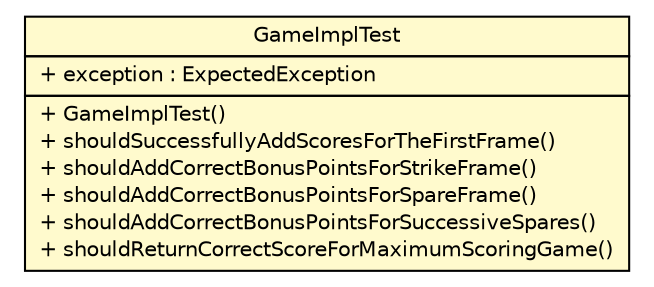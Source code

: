#!/usr/local/bin/dot
#
# Class diagram 
# Generated by UMLGraph version R5_6 (http://www.umlgraph.org/)
#

digraph G {
	edge [fontname="Helvetica",fontsize=10,labelfontname="Helvetica",labelfontsize=10];
	node [fontname="Helvetica",fontsize=10,shape=plaintext];
	nodesep=0.25;
	ranksep=0.5;
	// thmuggleton.model.impl.GameImplTest
	c52 [label=<<table title="thmuggleton.model.impl.GameImplTest" border="0" cellborder="1" cellspacing="0" cellpadding="2" port="p" bgcolor="lemonChiffon" href="./GameImplTest.html">
		<tr><td><table border="0" cellspacing="0" cellpadding="1">
<tr><td align="center" balign="center"> GameImplTest </td></tr>
		</table></td></tr>
		<tr><td><table border="0" cellspacing="0" cellpadding="1">
<tr><td align="left" balign="left"> + exception : ExpectedException </td></tr>
		</table></td></tr>
		<tr><td><table border="0" cellspacing="0" cellpadding="1">
<tr><td align="left" balign="left"> + GameImplTest() </td></tr>
<tr><td align="left" balign="left"> + shouldSuccessfullyAddScoresForTheFirstFrame() </td></tr>
<tr><td align="left" balign="left"> + shouldAddCorrectBonusPointsForStrikeFrame() </td></tr>
<tr><td align="left" balign="left"> + shouldAddCorrectBonusPointsForSpareFrame() </td></tr>
<tr><td align="left" balign="left"> + shouldAddCorrectBonusPointsForSuccessiveSpares() </td></tr>
<tr><td align="left" balign="left"> + shouldReturnCorrectScoreForMaximumScoringGame() </td></tr>
		</table></td></tr>
		</table>>, URL="./GameImplTest.html", fontname="Helvetica", fontcolor="black", fontsize=10.0];
}


